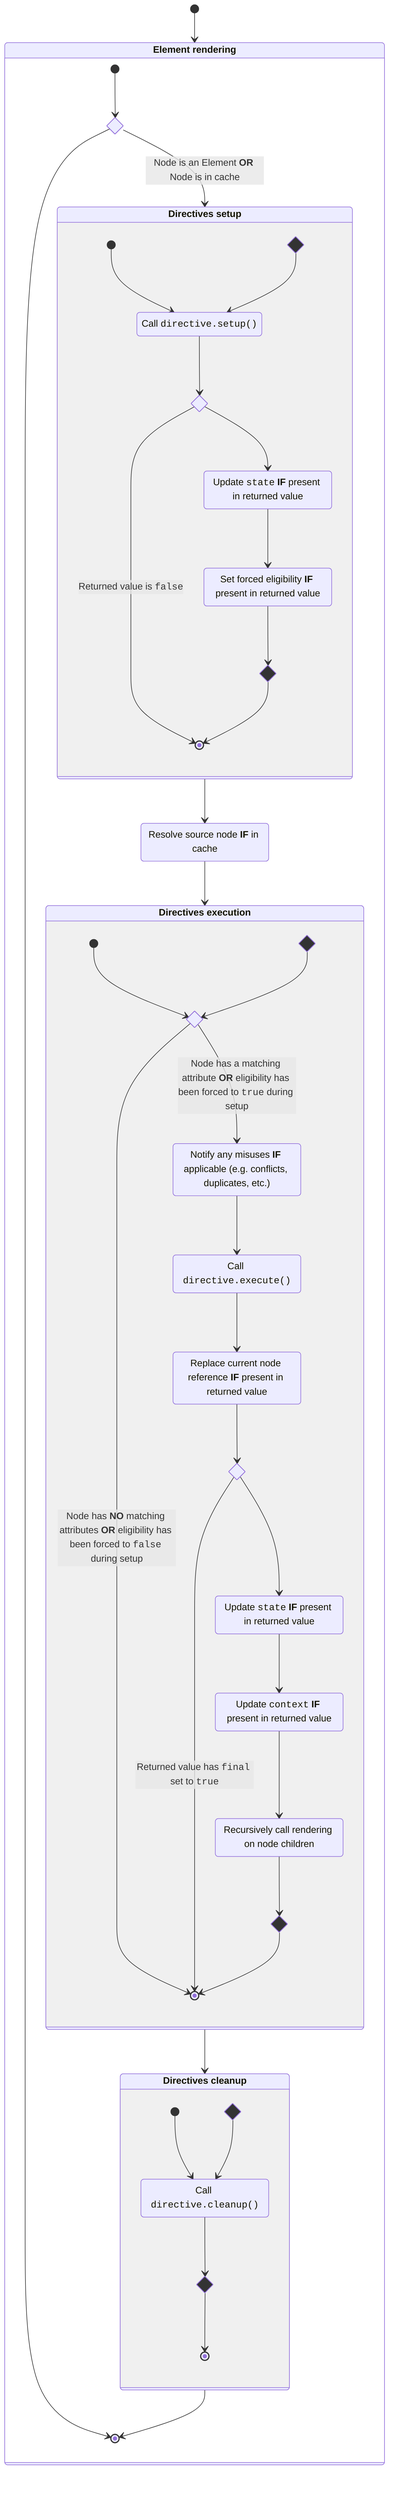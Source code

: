 %% This mermaid state diagram describes how the mizu.js renderer processes elements
stateDiagram-v2
  classDef next fill: var(--accent);
  classDef title font-weight: bold;
  class if_setup_next, if_execute_next, if_cleanup_next next
  class if_setup_next_iteration, if_execute_next_iteration, if_cleanup_next_iteration next
  class Render, Setup, Execute, Cleanup title

  %% Render
  Render: Element rendering
  ResolveSource: Resolve source node **IF** in cache
  state if_applicable <<choice>>

  %% Setup
  Setup: Directives setup
  SetupCall: Call <code>directive.setup()</code>
  SetupUpdateState: Update <code>state</code> **IF** present in returned value
  SetupUpdateExecute: Set forced eligibility **IF** present in returned value
  state if_setup_false <<choice>>
  state if_setup_next <<choice>>
  state if_setup_next_iteration <<choice>>

  %% Execute
  Execute: Directives execution
  ExecuteCall: Call <code>directive.execute()</code>
  ExecuteNotifyMisuses: Notify any misuses **IF** applicable (e.g. conflicts, duplicates, etc.)
  ExecuteReplaceNode: Replace current node reference **IF** present in returned value
  ExecuteUpdateState: Update <code>state</code> **IF** present in returned value
  ExecuteUpdateContext: Update <code>context</code> **IF** present in returned value
  ExecuteRecurseChildren: Recursively call rendering on node children
  state if_execute_eligible <<choice>>
  state if_execute_final <<choice>>
  state if_execute_next <<choice>>
  state if_execute_next_iteration <<choice>>

  %% Cleanup
  Cleanup: Directives cleanup
  CleanupCall: Call <code>directive.cleanup()</code>
  state if_cleanup_next <<choice>>
  state if_cleanup_next_iteration <<choice>>

  [*] --> Render

  state Render {
    [*] --> if_applicable
    if_applicable --> Setup: Node is an Element **OR** Node is in cache
    if_applicable --> [*]

    state Setup {
      [*] --> SetupCall
      if_setup_next_iteration --> SetupCall
      SetupCall --> if_setup_false
      if_setup_false --> SetupUpdateState
      if_setup_false --> [*]: Returned value is <code>false</code>
      SetupUpdateState --> SetupUpdateExecute
      SetupUpdateExecute --> if_setup_next
      if_setup_next --> [*]
    }

    Setup --> ResolveSource
    ResolveSource --> Execute

    state Execute {
      [*] --> if_execute_eligible
      if_execute_next_iteration --> if_execute_eligible
      if_execute_eligible --> ExecuteNotifyMisuses: Node has a matching attribute **OR** eligibility has been forced to <code>true</code> during setup
      if_execute_eligible --> [*]: Node has **NO** matching attributes **OR** eligibility has been forced to <code>false</code> during setup
      ExecuteNotifyMisuses --> ExecuteCall
      ExecuteCall --> ExecuteReplaceNode
      ExecuteReplaceNode --> if_execute_final
      if_execute_final --> ExecuteUpdateState
      if_execute_final --> [*]: Returned value has <code>final</code> set to <code>true</code>
      ExecuteUpdateState --> ExecuteUpdateContext
      ExecuteUpdateContext --> ExecuteRecurseChildren
      ExecuteRecurseChildren --> if_execute_next
      if_execute_next --> [*]
    }

    Execute --> Cleanup

    state Cleanup {
      [*] --> CleanupCall
      if_cleanup_next_iteration --> CleanupCall
      CleanupCall --> if_cleanup_next
      if_cleanup_next --> [*]
    }

    Cleanup --> [*]
  }